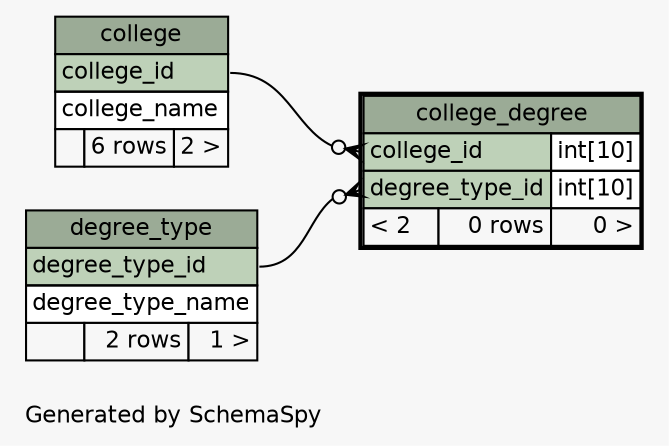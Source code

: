 // dot 2.30.1 on Linux 3.10.0-229.11.1.el7.x86_64
// SchemaSpy rev 590
digraph "oneDegreeRelationshipsDiagram" {
  graph [
    rankdir="RL"
    bgcolor="#f7f7f7"
    label="\nGenerated by SchemaSpy"
    labeljust="l"
    nodesep="0.18"
    ranksep="0.46"
    fontname="Helvetica"
    fontsize="11"
  ];
  node [
    fontname="Helvetica"
    fontsize="11"
    shape="plaintext"
  ];
  edge [
    arrowsize="0.8"
  ];
  "college_degree":"college_id":w -> "college":"college_id":e [arrowhead=none dir=back arrowtail=crowodot];
  "college_degree":"degree_type_id":w -> "degree_type":"degree_type_id":e [arrowhead=none dir=back arrowtail=crowodot];
  "college" [
    label=<
    <TABLE BORDER="0" CELLBORDER="1" CELLSPACING="0" BGCOLOR="#ffffff">
      <TR><TD COLSPAN="3" BGCOLOR="#9bab96" ALIGN="CENTER">college</TD></TR>
      <TR><TD PORT="college_id" COLSPAN="3" BGCOLOR="#bed1b8" ALIGN="LEFT">college_id</TD></TR>
      <TR><TD PORT="college_name" COLSPAN="3" ALIGN="LEFT">college_name</TD></TR>
      <TR><TD ALIGN="LEFT" BGCOLOR="#f7f7f7">  </TD><TD ALIGN="RIGHT" BGCOLOR="#f7f7f7">6 rows</TD><TD ALIGN="RIGHT" BGCOLOR="#f7f7f7">2 &gt;</TD></TR>
    </TABLE>>
    URL="college.html"
    tooltip="college"
  ];
  "college_degree" [
    label=<
    <TABLE BORDER="2" CELLBORDER="1" CELLSPACING="0" BGCOLOR="#ffffff">
      <TR><TD COLSPAN="3" BGCOLOR="#9bab96" ALIGN="CENTER">college_degree</TD></TR>
      <TR><TD PORT="college_id" COLSPAN="2" BGCOLOR="#bed1b8" ALIGN="LEFT">college_id</TD><TD PORT="college_id.type" ALIGN="LEFT">int[10]</TD></TR>
      <TR><TD PORT="degree_type_id" COLSPAN="2" BGCOLOR="#bed1b8" ALIGN="LEFT">degree_type_id</TD><TD PORT="degree_type_id.type" ALIGN="LEFT">int[10]</TD></TR>
      <TR><TD ALIGN="LEFT" BGCOLOR="#f7f7f7">&lt; 2</TD><TD ALIGN="RIGHT" BGCOLOR="#f7f7f7">0 rows</TD><TD ALIGN="RIGHT" BGCOLOR="#f7f7f7">0 &gt;</TD></TR>
    </TABLE>>
    URL="college_degree.html"
    tooltip="college_degree"
  ];
  "degree_type" [
    label=<
    <TABLE BORDER="0" CELLBORDER="1" CELLSPACING="0" BGCOLOR="#ffffff">
      <TR><TD COLSPAN="3" BGCOLOR="#9bab96" ALIGN="CENTER">degree_type</TD></TR>
      <TR><TD PORT="degree_type_id" COLSPAN="3" BGCOLOR="#bed1b8" ALIGN="LEFT">degree_type_id</TD></TR>
      <TR><TD PORT="degree_type_name" COLSPAN="3" ALIGN="LEFT">degree_type_name</TD></TR>
      <TR><TD ALIGN="LEFT" BGCOLOR="#f7f7f7">  </TD><TD ALIGN="RIGHT" BGCOLOR="#f7f7f7">2 rows</TD><TD ALIGN="RIGHT" BGCOLOR="#f7f7f7">1 &gt;</TD></TR>
    </TABLE>>
    URL="degree_type.html"
    tooltip="degree_type"
  ];
}
